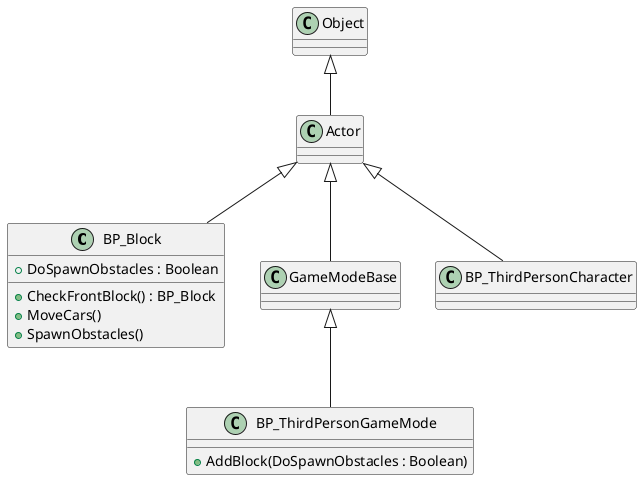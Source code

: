 @startuml
class BP_Block {
    +DoSpawnObstacles : Boolean
    +CheckFrontBlock() : BP_Block
    +MoveCars()
    +SpawnObstacles()
} 

class BP_ThirdPersonGameMode {
    +AddBlock(DoSpawnObstacles : Boolean)
}

Object <|-- Actor
Actor  <|-- GameModeBase
Actor  <|-- BP_ThirdPersonCharacter
Actor  <|-- BP_Block
GameModeBase <|-- BP_ThirdPersonGameMode
@enduml
